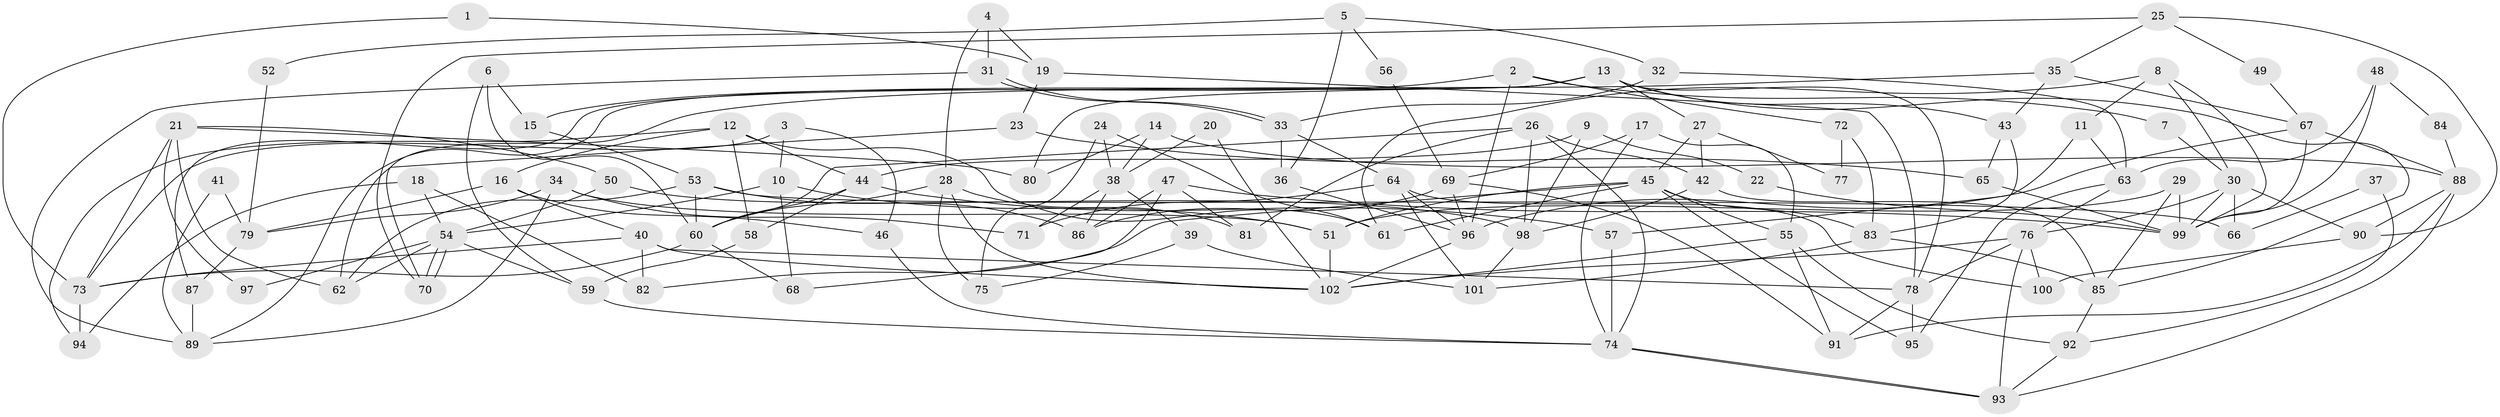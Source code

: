 // coarse degree distribution, {6: 0.14754098360655737, 3: 0.16393442622950818, 7: 0.14754098360655737, 4: 0.22950819672131148, 2: 0.11475409836065574, 1: 0.01639344262295082, 5: 0.13114754098360656, 8: 0.03278688524590164, 12: 0.01639344262295082}
// Generated by graph-tools (version 1.1) at 2025/54/03/04/25 21:54:31]
// undirected, 102 vertices, 204 edges
graph export_dot {
graph [start="1"]
  node [color=gray90,style=filled];
  1;
  2;
  3;
  4;
  5;
  6;
  7;
  8;
  9;
  10;
  11;
  12;
  13;
  14;
  15;
  16;
  17;
  18;
  19;
  20;
  21;
  22;
  23;
  24;
  25;
  26;
  27;
  28;
  29;
  30;
  31;
  32;
  33;
  34;
  35;
  36;
  37;
  38;
  39;
  40;
  41;
  42;
  43;
  44;
  45;
  46;
  47;
  48;
  49;
  50;
  51;
  52;
  53;
  54;
  55;
  56;
  57;
  58;
  59;
  60;
  61;
  62;
  63;
  64;
  65;
  66;
  67;
  68;
  69;
  70;
  71;
  72;
  73;
  74;
  75;
  76;
  77;
  78;
  79;
  80;
  81;
  82;
  83;
  84;
  85;
  86;
  87;
  88;
  89;
  90;
  91;
  92;
  93;
  94;
  95;
  96;
  97;
  98;
  99;
  100;
  101;
  102;
  1 -- 73;
  1 -- 19;
  2 -- 15;
  2 -- 96;
  2 -- 7;
  2 -- 72;
  3 -- 46;
  3 -- 73;
  3 -- 10;
  4 -- 28;
  4 -- 31;
  4 -- 19;
  5 -- 36;
  5 -- 32;
  5 -- 52;
  5 -- 56;
  6 -- 59;
  6 -- 60;
  6 -- 15;
  7 -- 30;
  8 -- 11;
  8 -- 99;
  8 -- 30;
  8 -- 61;
  9 -- 44;
  9 -- 98;
  9 -- 22;
  10 -- 51;
  10 -- 54;
  10 -- 68;
  11 -- 57;
  11 -- 63;
  12 -- 58;
  12 -- 61;
  12 -- 16;
  12 -- 44;
  12 -- 94;
  13 -- 78;
  13 -- 85;
  13 -- 27;
  13 -- 43;
  13 -- 80;
  13 -- 87;
  13 -- 89;
  14 -- 80;
  14 -- 38;
  14 -- 88;
  15 -- 53;
  16 -- 40;
  16 -- 46;
  16 -- 79;
  17 -- 74;
  17 -- 55;
  17 -- 69;
  18 -- 54;
  18 -- 82;
  18 -- 94;
  19 -- 23;
  19 -- 78;
  20 -- 38;
  20 -- 102;
  21 -- 62;
  21 -- 73;
  21 -- 50;
  21 -- 80;
  21 -- 97;
  22 -- 99;
  23 -- 62;
  23 -- 65;
  24 -- 61;
  24 -- 38;
  24 -- 75;
  25 -- 35;
  25 -- 90;
  25 -- 49;
  25 -- 70;
  26 -- 81;
  26 -- 42;
  26 -- 60;
  26 -- 74;
  26 -- 98;
  27 -- 45;
  27 -- 42;
  27 -- 77;
  28 -- 60;
  28 -- 75;
  28 -- 81;
  28 -- 102;
  29 -- 99;
  29 -- 85;
  29 -- 51;
  30 -- 76;
  30 -- 66;
  30 -- 90;
  30 -- 99;
  31 -- 33;
  31 -- 33;
  31 -- 89;
  32 -- 33;
  32 -- 63;
  33 -- 64;
  33 -- 36;
  34 -- 89;
  34 -- 51;
  34 -- 71;
  34 -- 79;
  35 -- 43;
  35 -- 70;
  35 -- 67;
  36 -- 96;
  37 -- 66;
  37 -- 92;
  38 -- 86;
  38 -- 71;
  38 -- 39;
  39 -- 101;
  39 -- 75;
  40 -- 102;
  40 -- 78;
  40 -- 73;
  40 -- 82;
  41 -- 89;
  41 -- 79;
  42 -- 98;
  42 -- 85;
  43 -- 83;
  43 -- 65;
  44 -- 60;
  44 -- 57;
  44 -- 58;
  45 -- 55;
  45 -- 51;
  45 -- 61;
  45 -- 82;
  45 -- 83;
  45 -- 95;
  46 -- 74;
  47 -- 99;
  47 -- 68;
  47 -- 81;
  47 -- 86;
  48 -- 63;
  48 -- 99;
  48 -- 84;
  49 -- 67;
  50 -- 54;
  50 -- 98;
  51 -- 102;
  52 -- 79;
  53 -- 86;
  53 -- 60;
  53 -- 62;
  53 -- 66;
  54 -- 70;
  54 -- 70;
  54 -- 59;
  54 -- 62;
  54 -- 97;
  55 -- 91;
  55 -- 92;
  55 -- 102;
  56 -- 69;
  57 -- 74;
  58 -- 59;
  59 -- 74;
  60 -- 73;
  60 -- 68;
  63 -- 95;
  63 -- 76;
  64 -- 100;
  64 -- 96;
  64 -- 71;
  64 -- 101;
  65 -- 99;
  67 -- 88;
  67 -- 96;
  67 -- 99;
  69 -- 96;
  69 -- 86;
  69 -- 91;
  72 -- 83;
  72 -- 77;
  73 -- 94;
  74 -- 93;
  74 -- 93;
  76 -- 78;
  76 -- 102;
  76 -- 93;
  76 -- 100;
  78 -- 91;
  78 -- 95;
  79 -- 87;
  83 -- 101;
  83 -- 85;
  84 -- 88;
  85 -- 92;
  87 -- 89;
  88 -- 93;
  88 -- 90;
  88 -- 91;
  90 -- 100;
  92 -- 93;
  96 -- 102;
  98 -- 101;
}
